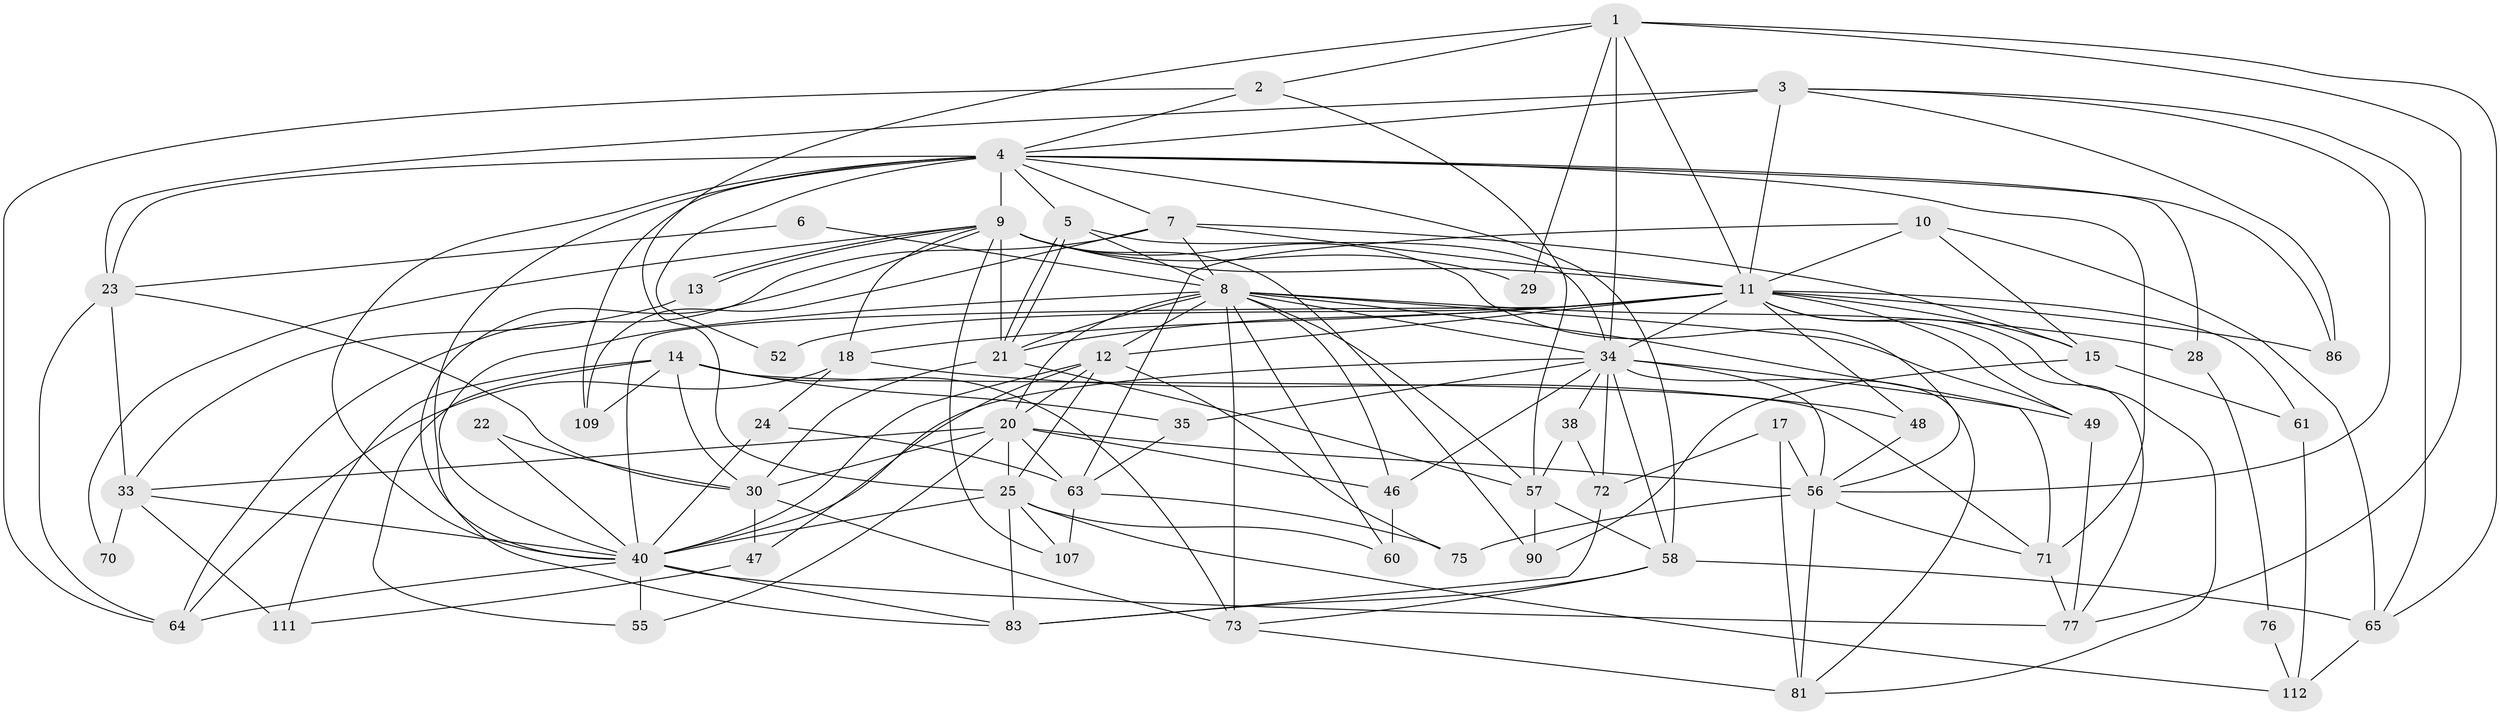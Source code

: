 // original degree distribution, {7: 0.04132231404958678, 4: 0.12396694214876033, 6: 0.17355371900826447, 8: 0.008264462809917356, 5: 0.14049586776859505, 2: 0.1322314049586777, 3: 0.38016528925619836}
// Generated by graph-tools (version 1.1) at 2025/15/03/09/25 04:15:17]
// undirected, 60 vertices, 163 edges
graph export_dot {
graph [start="1"]
  node [color=gray90,style=filled];
  1;
  2;
  3 [super="+16"];
  4 [super="+51+67+85"];
  5;
  6;
  7 [super="+113"];
  8 [super="+26+45+87"];
  9 [super="+19+100+68+42"];
  10 [super="+79"];
  11 [super="+37+39+104"];
  12 [super="+32+44"];
  13;
  14 [super="+110"];
  15 [super="+54"];
  17;
  18;
  20 [super="+62+116"];
  21 [super="+59+82"];
  22;
  23 [super="+27"];
  24;
  25 [super="+102+36"];
  28;
  29;
  30 [super="+43"];
  33 [super="+80"];
  34 [super="+93+118+69"];
  35;
  38;
  40 [super="+41"];
  46 [super="+89"];
  47;
  48;
  49 [super="+92"];
  52 [super="+103"];
  55;
  56 [super="+99+108"];
  57 [super="+95"];
  58;
  60;
  61;
  63 [super="+96"];
  64 [super="+97"];
  65;
  70;
  71 [super="+101"];
  72;
  73;
  75;
  76;
  77 [super="+98"];
  81 [super="+105"];
  83 [super="+106"];
  86;
  90;
  107;
  109;
  111;
  112;
  1 -- 65;
  1 -- 2;
  1 -- 29;
  1 -- 11;
  1 -- 34;
  1 -- 77;
  1 -- 25;
  2 -- 57;
  2 -- 64;
  2 -- 4;
  3 -- 56;
  3 -- 11 [weight=2];
  3 -- 23;
  3 -- 4;
  3 -- 65;
  3 -- 86;
  4 -- 5;
  4 -- 28;
  4 -- 23;
  4 -- 58;
  4 -- 109;
  4 -- 52 [weight=2];
  4 -- 71;
  4 -- 83;
  4 -- 86;
  4 -- 7;
  4 -- 40;
  4 -- 9 [weight=4];
  5 -- 21;
  5 -- 21;
  5 -- 34;
  5 -- 8;
  6 -- 23;
  6 -- 8;
  7 -- 109;
  7 -- 64;
  7 -- 11;
  7 -- 15;
  7 -- 8;
  8 -- 12;
  8 -- 49;
  8 -- 20 [weight=2];
  8 -- 60;
  8 -- 40 [weight=2];
  8 -- 28;
  8 -- 46 [weight=2];
  8 -- 71;
  8 -- 34;
  8 -- 73;
  8 -- 57;
  8 -- 21;
  9 -- 13;
  9 -- 13;
  9 -- 11 [weight=2];
  9 -- 70;
  9 -- 90;
  9 -- 21;
  9 -- 18;
  9 -- 40;
  9 -- 56;
  9 -- 29;
  9 -- 107;
  10 -- 65;
  10 -- 11;
  10 -- 63;
  10 -- 15;
  11 -- 52;
  11 -- 48;
  11 -- 18 [weight=2];
  11 -- 49;
  11 -- 81;
  11 -- 86;
  11 -- 61;
  11 -- 34;
  11 -- 77;
  11 -- 40 [weight=2];
  11 -- 12;
  11 -- 15;
  11 -- 21;
  12 -- 20;
  12 -- 25;
  12 -- 75;
  12 -- 40;
  12 -- 47;
  13 -- 33;
  14 -- 73;
  14 -- 109;
  14 -- 55;
  14 -- 71;
  14 -- 111;
  14 -- 35;
  14 -- 30;
  15 -- 90;
  15 -- 61;
  17 -- 72;
  17 -- 56;
  17 -- 81;
  18 -- 24;
  18 -- 48;
  18 -- 64;
  20 -- 55;
  20 -- 56;
  20 -- 25;
  20 -- 30;
  20 -- 46;
  20 -- 63 [weight=2];
  20 -- 33;
  21 -- 57;
  21 -- 30;
  22 -- 30;
  22 -- 40;
  23 -- 30;
  23 -- 64;
  23 -- 33;
  24 -- 63;
  24 -- 40;
  25 -- 83 [weight=2];
  25 -- 112;
  25 -- 40;
  25 -- 107;
  25 -- 60;
  28 -- 76;
  30 -- 73;
  30 -- 47;
  33 -- 70;
  33 -- 111;
  33 -- 40;
  34 -- 38 [weight=2];
  34 -- 72;
  34 -- 35;
  34 -- 81;
  34 -- 49;
  34 -- 56;
  34 -- 58;
  34 -- 46;
  34 -- 40;
  35 -- 63;
  38 -- 57;
  38 -- 72;
  40 -- 64;
  40 -- 77 [weight=2];
  40 -- 83;
  40 -- 55;
  46 -- 60;
  47 -- 111;
  48 -- 56;
  49 -- 77;
  56 -- 71;
  56 -- 75;
  56 -- 81;
  57 -- 58;
  57 -- 90;
  58 -- 65;
  58 -- 73;
  58 -- 83;
  61 -- 112;
  63 -- 107;
  63 -- 75;
  65 -- 112;
  71 -- 77;
  72 -- 83;
  73 -- 81;
  76 -- 112;
}
